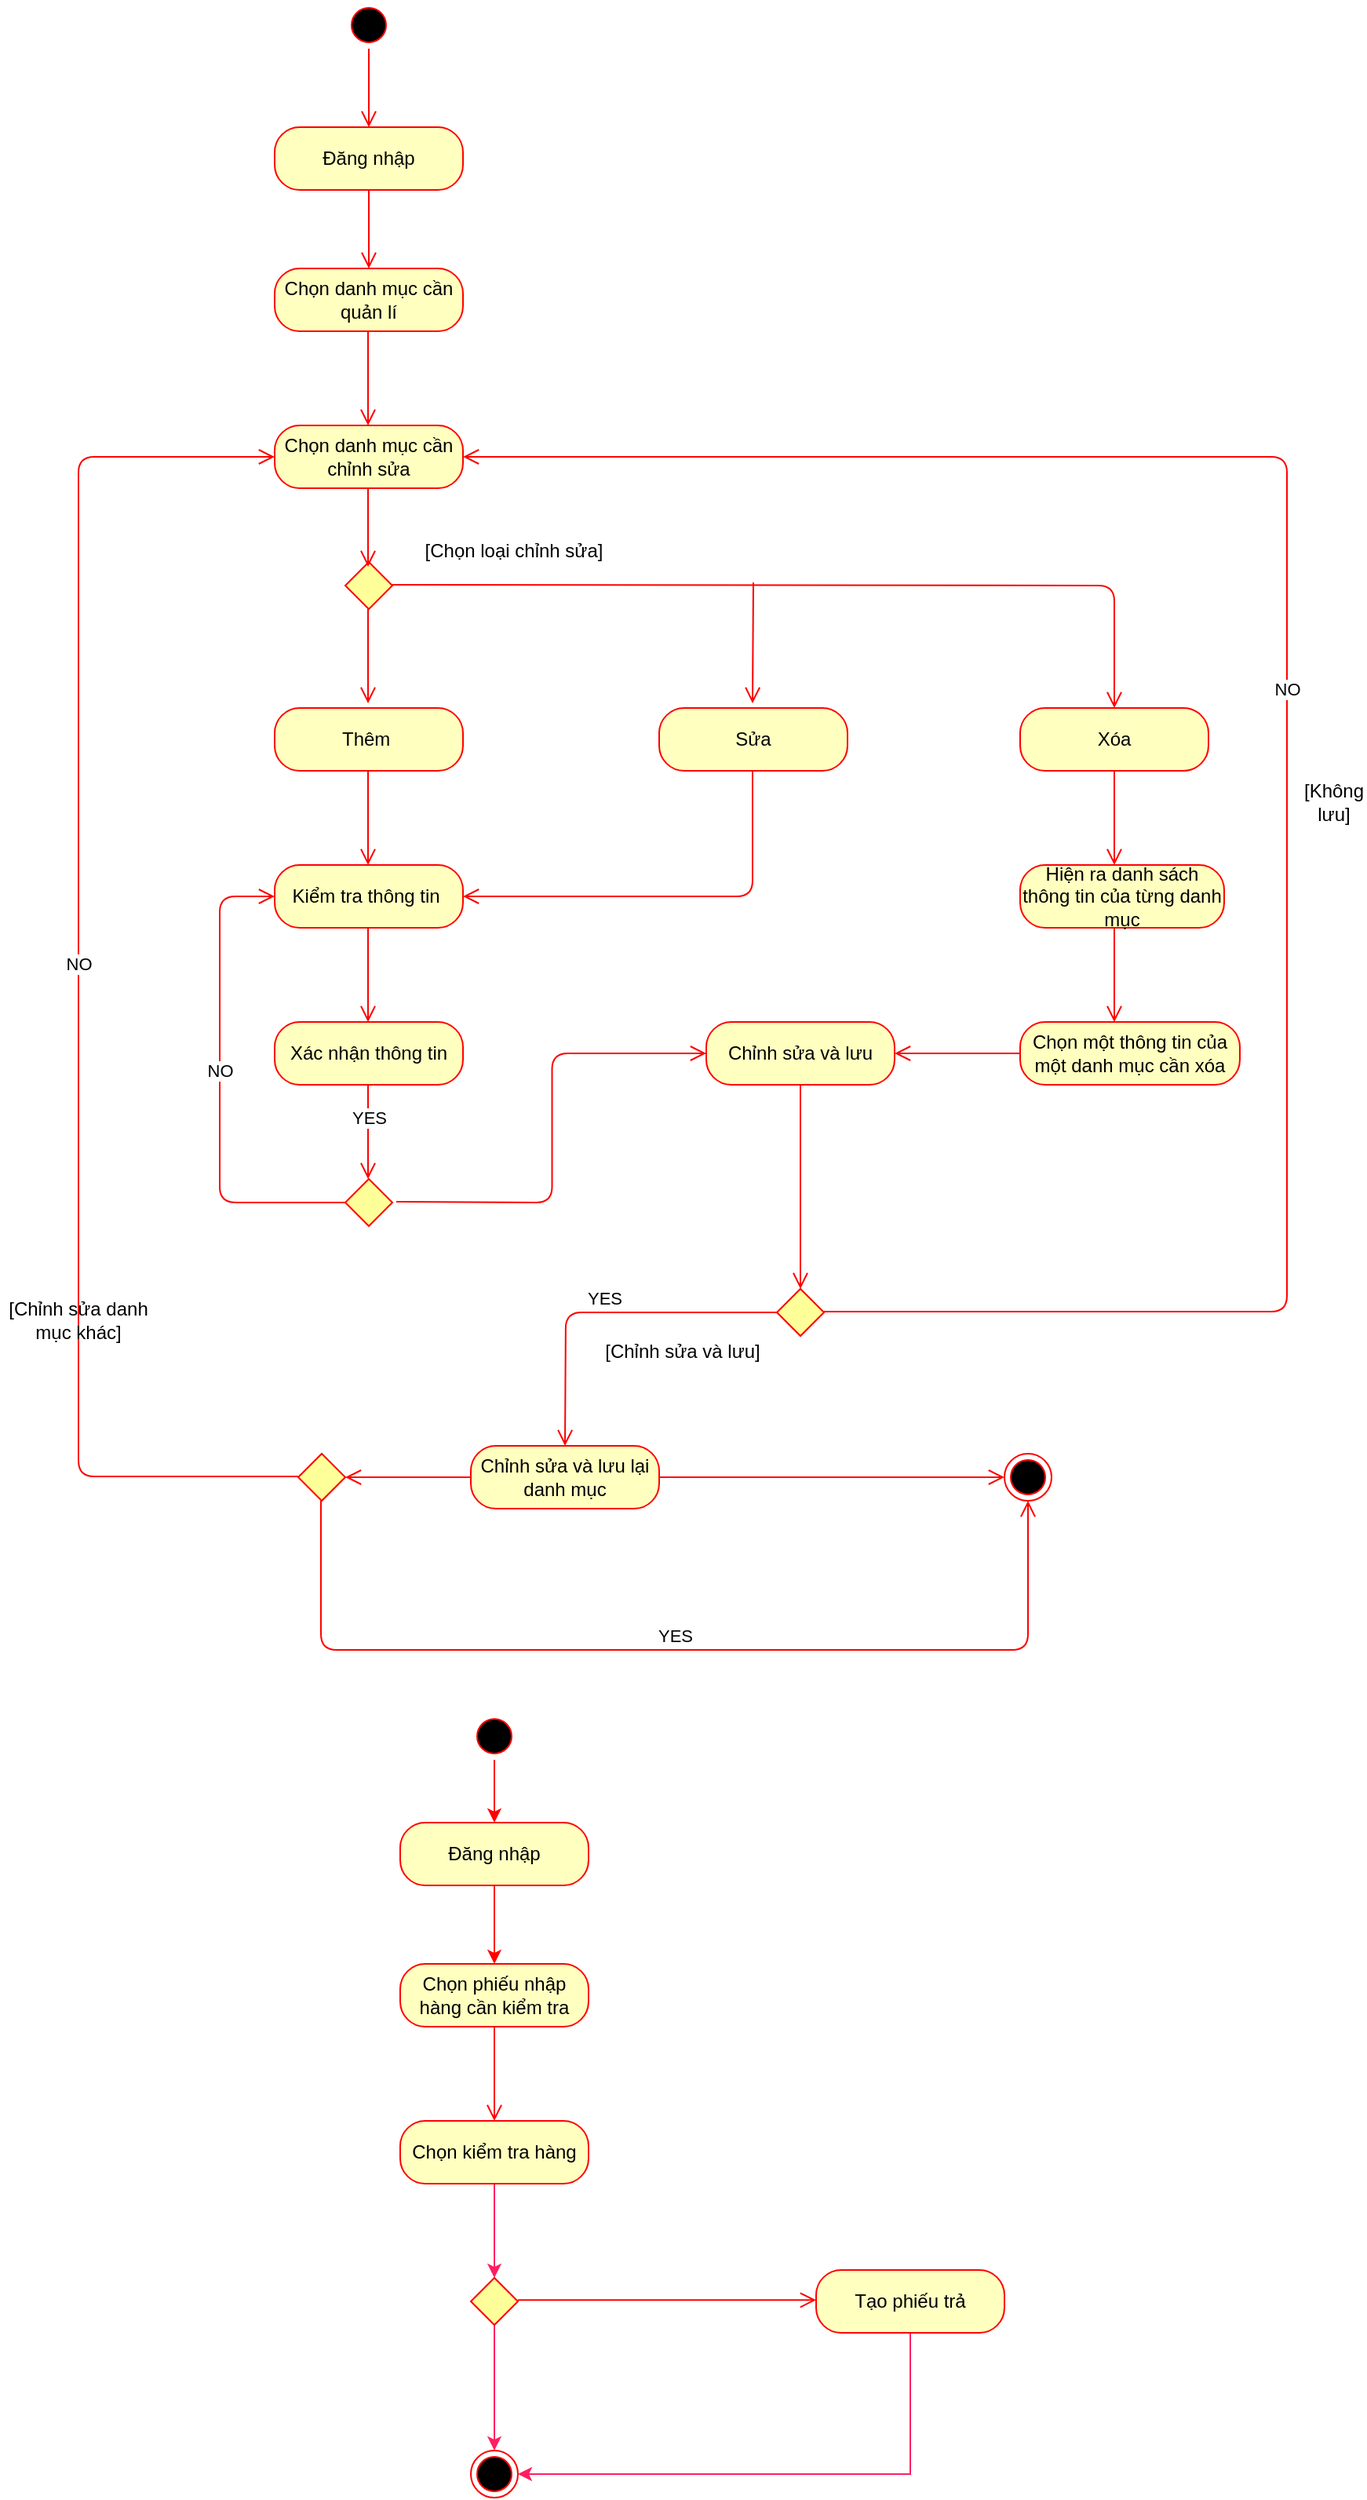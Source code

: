 <mxfile version="13.10.2" type="github">
  <diagram name="Page-1" id="e7e014a7-5840-1c2e-5031-d8a46d1fe8dd">
    <mxGraphModel dx="1037" dy="1389" grid="1" gridSize="10" guides="1" tooltips="1" connect="1" arrows="1" fold="1" page="1" pageScale="1" pageWidth="1169" pageHeight="826" background="#ffffff" math="0" shadow="0">
      <root>
        <mxCell id="0" />
        <mxCell id="1" parent="0" />
        <mxCell id="-c-wwAFa2-BwszWhMHXV-42" value="" style="ellipse;html=1;shape=startState;fillColor=#000000;strokeColor=#ff0000;" parent="1" vertex="1">
          <mxGeometry x="500" y="-800" width="30" height="30" as="geometry" />
        </mxCell>
        <mxCell id="-c-wwAFa2-BwszWhMHXV-43" value="" style="edgeStyle=orthogonalEdgeStyle;html=1;verticalAlign=bottom;endArrow=open;endSize=8;strokeColor=#ff0000;" parent="1" source="-c-wwAFa2-BwszWhMHXV-42" edge="1">
          <mxGeometry relative="1" as="geometry">
            <mxPoint x="515" y="-720" as="targetPoint" />
          </mxGeometry>
        </mxCell>
        <mxCell id="-c-wwAFa2-BwszWhMHXV-44" value="Đăng nhập" style="rounded=1;whiteSpace=wrap;html=1;arcSize=40;fontColor=#000000;fillColor=#ffffc0;strokeColor=#ff0000;" parent="1" vertex="1">
          <mxGeometry x="455" y="-720" width="120" height="40" as="geometry" />
        </mxCell>
        <mxCell id="-c-wwAFa2-BwszWhMHXV-45" value="" style="edgeStyle=orthogonalEdgeStyle;html=1;verticalAlign=bottom;endArrow=open;endSize=8;strokeColor=#ff0000;" parent="1" source="-c-wwAFa2-BwszWhMHXV-44" edge="1">
          <mxGeometry relative="1" as="geometry">
            <mxPoint x="515" y="-630" as="targetPoint" />
          </mxGeometry>
        </mxCell>
        <mxCell id="-c-wwAFa2-BwszWhMHXV-46" value="Chọn danh mục cần quản lí" style="rounded=1;whiteSpace=wrap;html=1;arcSize=40;fontColor=#000000;fillColor=#ffffc0;strokeColor=#ff0000;" parent="1" vertex="1">
          <mxGeometry x="455" y="-630" width="120" height="40" as="geometry" />
        </mxCell>
        <mxCell id="-c-wwAFa2-BwszWhMHXV-47" value="" style="edgeStyle=orthogonalEdgeStyle;html=1;verticalAlign=bottom;endArrow=open;endSize=8;strokeColor=#ff0000;" parent="1" edge="1">
          <mxGeometry relative="1" as="geometry">
            <mxPoint x="514.5" y="-530" as="targetPoint" />
            <mxPoint x="514.5" y="-590" as="sourcePoint" />
          </mxGeometry>
        </mxCell>
        <mxCell id="-c-wwAFa2-BwszWhMHXV-48" value="" style="rhombus;fillColor=#FFFF99;strokeColor=#FF0000;" parent="1" vertex="1">
          <mxGeometry x="500" y="-443" width="30" height="30" as="geometry" />
        </mxCell>
        <mxCell id="-c-wwAFa2-BwszWhMHXV-49" value="" style="html=1;verticalAlign=bottom;endArrow=open;endSize=8;strokeColor=#ff0000;edgeStyle=orthogonalEdgeStyle;entryX=0.5;entryY=0;entryDx=0;entryDy=0;" parent="1" target="-c-wwAFa2-BwszWhMHXV-59" edge="1">
          <mxGeometry relative="1" as="geometry">
            <mxPoint x="1000" y="-428" as="targetPoint" />
            <mxPoint x="530" y="-428.5" as="sourcePoint" />
          </mxGeometry>
        </mxCell>
        <mxCell id="-c-wwAFa2-BwszWhMHXV-50" value="" style="edgeStyle=orthogonalEdgeStyle;html=1;verticalAlign=bottom;endArrow=open;endSize=8;strokeColor=#ff0000;" parent="1" edge="1">
          <mxGeometry relative="1" as="geometry">
            <mxPoint x="514.5" y="-353" as="targetPoint" />
            <mxPoint x="514.5" y="-413" as="sourcePoint" />
          </mxGeometry>
        </mxCell>
        <mxCell id="-c-wwAFa2-BwszWhMHXV-51" value="" style="edgeStyle=orthogonalEdgeStyle;html=1;verticalAlign=bottom;endArrow=open;endSize=8;strokeColor=#ff0000;" parent="1" edge="1">
          <mxGeometry relative="1" as="geometry">
            <mxPoint x="514.5" y="-440" as="targetPoint" />
            <mxPoint x="514.5" y="-500" as="sourcePoint" />
          </mxGeometry>
        </mxCell>
        <mxCell id="-c-wwAFa2-BwszWhMHXV-52" value="Thêm&amp;nbsp;" style="rounded=1;whiteSpace=wrap;html=1;arcSize=40;fontColor=#000000;fillColor=#ffffc0;strokeColor=#ff0000;" parent="1" vertex="1">
          <mxGeometry x="455" y="-350" width="120" height="40" as="geometry" />
        </mxCell>
        <mxCell id="-c-wwAFa2-BwszWhMHXV-53" value="Chọn danh mục cần chỉnh sửa" style="rounded=1;whiteSpace=wrap;html=1;arcSize=40;fontColor=#000000;fillColor=#ffffc0;strokeColor=#ff0000;" parent="1" vertex="1">
          <mxGeometry x="455" y="-530" width="120" height="40" as="geometry" />
        </mxCell>
        <mxCell id="-c-wwAFa2-BwszWhMHXV-57" value="[Chọn loại chỉnh sửa]" style="text;html=1;strokeColor=none;fillColor=none;align=center;verticalAlign=middle;whiteSpace=wrap;rounded=0;" parent="1" vertex="1">
          <mxGeometry x="545" y="-460" width="125" height="20" as="geometry" />
        </mxCell>
        <mxCell id="-c-wwAFa2-BwszWhMHXV-58" value="Sửa" style="rounded=1;whiteSpace=wrap;html=1;arcSize=40;fontColor=#000000;fillColor=#ffffc0;strokeColor=#ff0000;" parent="1" vertex="1">
          <mxGeometry x="700" y="-350" width="120" height="40" as="geometry" />
        </mxCell>
        <mxCell id="-c-wwAFa2-BwszWhMHXV-59" value="Xóa" style="rounded=1;whiteSpace=wrap;html=1;arcSize=40;fontColor=#000000;fillColor=#ffffc0;strokeColor=#ff0000;" parent="1" vertex="1">
          <mxGeometry x="930" y="-350" width="120" height="40" as="geometry" />
        </mxCell>
        <mxCell id="-c-wwAFa2-BwszWhMHXV-61" value="" style="html=1;verticalAlign=bottom;endArrow=open;endSize=8;strokeColor=#ff0000;" parent="1" edge="1">
          <mxGeometry relative="1" as="geometry">
            <mxPoint x="759.5" y="-353" as="targetPoint" />
            <mxPoint x="760" y="-430" as="sourcePoint" />
          </mxGeometry>
        </mxCell>
        <mxCell id="-c-wwAFa2-BwszWhMHXV-62" value="Kiểm tra thông tin&amp;nbsp;" style="rounded=1;whiteSpace=wrap;html=1;arcSize=40;fontColor=#000000;fillColor=#ffffc0;strokeColor=#ff0000;" parent="1" vertex="1">
          <mxGeometry x="455" y="-250" width="120" height="40" as="geometry" />
        </mxCell>
        <mxCell id="-c-wwAFa2-BwszWhMHXV-63" value="" style="edgeStyle=orthogonalEdgeStyle;html=1;verticalAlign=bottom;endArrow=open;endSize=8;strokeColor=#ff0000;" parent="1" edge="1">
          <mxGeometry relative="1" as="geometry">
            <mxPoint x="514.5" y="-250" as="targetPoint" />
            <mxPoint x="514.5" y="-310" as="sourcePoint" />
          </mxGeometry>
        </mxCell>
        <mxCell id="-c-wwAFa2-BwszWhMHXV-65" value="" style="edgeStyle=orthogonalEdgeStyle;html=1;verticalAlign=bottom;endArrow=open;endSize=8;strokeColor=#ff0000;entryX=1;entryY=0.5;entryDx=0;entryDy=0;" parent="1" target="-c-wwAFa2-BwszWhMHXV-62" edge="1">
          <mxGeometry relative="1" as="geometry">
            <mxPoint x="759.5" y="-250" as="targetPoint" />
            <mxPoint x="759.5" y="-310" as="sourcePoint" />
            <Array as="points">
              <mxPoint x="760" y="-230" />
            </Array>
          </mxGeometry>
        </mxCell>
        <mxCell id="-c-wwAFa2-BwszWhMHXV-66" value="Xác nhận thông tin" style="rounded=1;whiteSpace=wrap;html=1;arcSize=40;fontColor=#000000;fillColor=#ffffc0;strokeColor=#ff0000;" parent="1" vertex="1">
          <mxGeometry x="455" y="-150" width="120" height="40" as="geometry" />
        </mxCell>
        <mxCell id="-c-wwAFa2-BwszWhMHXV-67" value="" style="edgeStyle=orthogonalEdgeStyle;html=1;verticalAlign=bottom;endArrow=open;endSize=8;strokeColor=#ff0000;" parent="1" edge="1">
          <mxGeometry relative="1" as="geometry">
            <mxPoint x="514.5" y="-150" as="targetPoint" />
            <mxPoint x="514.5" y="-210" as="sourcePoint" />
          </mxGeometry>
        </mxCell>
        <mxCell id="-c-wwAFa2-BwszWhMHXV-68" value="YES" style="edgeStyle=orthogonalEdgeStyle;html=1;verticalAlign=bottom;endArrow=open;endSize=8;strokeColor=#ff0000;" parent="1" edge="1">
          <mxGeometry relative="1" as="geometry">
            <mxPoint x="514.5" y="-50" as="targetPoint" />
            <mxPoint x="514.5" y="-110" as="sourcePoint" />
          </mxGeometry>
        </mxCell>
        <mxCell id="-c-wwAFa2-BwszWhMHXV-70" value="" style="rhombus;fillColor=#FFFF99;strokeColor=#FF0000;" parent="1" vertex="1">
          <mxGeometry x="500" y="-50" width="30" height="30" as="geometry" />
        </mxCell>
        <mxCell id="-c-wwAFa2-BwszWhMHXV-71" value="NO" style="edgeStyle=orthogonalEdgeStyle;html=1;verticalAlign=bottom;endArrow=open;endSize=8;strokeColor=#ff0000;exitX=0;exitY=0.5;exitDx=0;exitDy=0;" parent="1" source="-c-wwAFa2-BwszWhMHXV-70" edge="1">
          <mxGeometry relative="1" as="geometry">
            <mxPoint x="455" y="-230" as="targetPoint" />
            <mxPoint x="500" y="-30" as="sourcePoint" />
            <Array as="points">
              <mxPoint x="420" y="-35" />
              <mxPoint x="420" y="-230" />
              <mxPoint x="455" y="-230" />
            </Array>
          </mxGeometry>
        </mxCell>
        <mxCell id="-c-wwAFa2-BwszWhMHXV-74" value="" style="edgeStyle=orthogonalEdgeStyle;html=1;verticalAlign=bottom;endArrow=open;endSize=8;strokeColor=#ff0000;entryX=0;entryY=0.5;entryDx=0;entryDy=0;" parent="1" target="-c-wwAFa2-BwszWhMHXV-77" edge="1">
          <mxGeometry relative="1" as="geometry">
            <mxPoint x="682.5" y="-35.5" as="targetPoint" />
            <mxPoint x="532.5" y="-35.5" as="sourcePoint" />
          </mxGeometry>
        </mxCell>
        <mxCell id="-c-wwAFa2-BwszWhMHXV-75" value="Hiện ra danh sách thông tin của từng danh mục" style="rounded=1;whiteSpace=wrap;html=1;arcSize=40;fontColor=#000000;fillColor=#ffffc0;strokeColor=#ff0000;" parent="1" vertex="1">
          <mxGeometry x="930" y="-250" width="130" height="40" as="geometry" />
        </mxCell>
        <mxCell id="-c-wwAFa2-BwszWhMHXV-76" value="Chọn một thông tin của một danh mục cần xóa" style="rounded=1;whiteSpace=wrap;html=1;arcSize=40;fontColor=#000000;fillColor=#ffffc0;strokeColor=#ff0000;" parent="1" vertex="1">
          <mxGeometry x="930" y="-150" width="140" height="40" as="geometry" />
        </mxCell>
        <mxCell id="-c-wwAFa2-BwszWhMHXV-77" value="Chỉnh sửa và lưu" style="rounded=1;whiteSpace=wrap;html=1;arcSize=40;fontColor=#000000;fillColor=#ffffc0;strokeColor=#ff0000;" parent="1" vertex="1">
          <mxGeometry x="730" y="-150" width="120" height="40" as="geometry" />
        </mxCell>
        <mxCell id="-c-wwAFa2-BwszWhMHXV-78" value="" style="html=1;verticalAlign=bottom;endArrow=open;endSize=8;strokeColor=#ff0000;" parent="1" edge="1">
          <mxGeometry relative="1" as="geometry">
            <mxPoint x="990" y="-250" as="targetPoint" />
            <mxPoint x="990" y="-310" as="sourcePoint" />
          </mxGeometry>
        </mxCell>
        <mxCell id="-c-wwAFa2-BwszWhMHXV-79" value="" style="html=1;verticalAlign=bottom;endArrow=open;endSize=8;strokeColor=#ff0000;" parent="1" edge="1">
          <mxGeometry relative="1" as="geometry">
            <mxPoint x="990" y="-150" as="targetPoint" />
            <mxPoint x="990" y="-210" as="sourcePoint" />
          </mxGeometry>
        </mxCell>
        <mxCell id="-c-wwAFa2-BwszWhMHXV-80" value="" style="html=1;verticalAlign=bottom;endArrow=open;endSize=8;strokeColor=#ff0000;exitX=0;exitY=0.5;exitDx=0;exitDy=0;entryX=1;entryY=0.5;entryDx=0;entryDy=0;" parent="1" source="-c-wwAFa2-BwszWhMHXV-76" target="-c-wwAFa2-BwszWhMHXV-77" edge="1">
          <mxGeometry relative="1" as="geometry">
            <mxPoint x="870" y="-103" as="targetPoint" />
            <mxPoint x="870.5" y="-180" as="sourcePoint" />
          </mxGeometry>
        </mxCell>
        <mxCell id="-c-wwAFa2-BwszWhMHXV-81" value="" style="html=1;verticalAlign=bottom;endArrow=open;endSize=8;strokeColor=#ff0000;" parent="1" edge="1">
          <mxGeometry relative="1" as="geometry">
            <mxPoint x="790" y="20" as="targetPoint" />
            <mxPoint x="790" y="-110" as="sourcePoint" />
          </mxGeometry>
        </mxCell>
        <mxCell id="-c-wwAFa2-BwszWhMHXV-82" value="" style="rhombus;fillColor=#FFFF99;strokeColor=#FF0000;" parent="1" vertex="1">
          <mxGeometry x="775" y="20" width="30" height="30" as="geometry" />
        </mxCell>
        <mxCell id="-c-wwAFa2-BwszWhMHXV-83" value="NO" style="html=1;verticalAlign=bottom;endArrow=open;endSize=8;strokeColor=#ff0000;edgeStyle=orthogonalEdgeStyle;entryX=1;entryY=0.5;entryDx=0;entryDy=0;" parent="1" target="-c-wwAFa2-BwszWhMHXV-53" edge="1">
          <mxGeometry relative="1" as="geometry">
            <mxPoint x="969.5" y="34.5" as="targetPoint" />
            <mxPoint x="805" y="34.5" as="sourcePoint" />
            <Array as="points">
              <mxPoint x="1100" y="35" />
              <mxPoint x="1100" y="-510" />
            </Array>
          </mxGeometry>
        </mxCell>
        <mxCell id="-c-wwAFa2-BwszWhMHXV-84" value="[Không lưu]" style="text;html=1;strokeColor=none;fillColor=none;align=center;verticalAlign=middle;whiteSpace=wrap;rounded=0;" parent="1" vertex="1">
          <mxGeometry x="1110" y="-300" width="40" height="20" as="geometry" />
        </mxCell>
        <mxCell id="-c-wwAFa2-BwszWhMHXV-85" value="YES" style="html=1;verticalAlign=bottom;endArrow=open;endSize=8;strokeColor=#ff0000;edgeStyle=orthogonalEdgeStyle;exitX=0;exitY=0.5;exitDx=0;exitDy=0;" parent="1" source="-c-wwAFa2-BwszWhMHXV-82" edge="1">
          <mxGeometry relative="1" as="geometry">
            <mxPoint x="640" y="120" as="targetPoint" />
            <mxPoint x="790" y="50" as="sourcePoint" />
          </mxGeometry>
        </mxCell>
        <mxCell id="-c-wwAFa2-BwszWhMHXV-86" value="Chỉnh sửa và lưu lại danh mục" style="rounded=1;whiteSpace=wrap;html=1;arcSize=40;fontColor=#000000;fillColor=#ffffc0;strokeColor=#ff0000;" parent="1" vertex="1">
          <mxGeometry x="580" y="120" width="120" height="40" as="geometry" />
        </mxCell>
        <mxCell id="-c-wwAFa2-BwszWhMHXV-87" value="[Chỉnh sửa và lưu]" style="text;html=1;strokeColor=none;fillColor=none;align=center;verticalAlign=middle;whiteSpace=wrap;rounded=0;" parent="1" vertex="1">
          <mxGeometry x="655" y="50" width="120" height="20" as="geometry" />
        </mxCell>
        <mxCell id="-c-wwAFa2-BwszWhMHXV-88" value="" style="html=1;verticalAlign=bottom;endArrow=open;endSize=8;strokeColor=#ff0000;exitX=0;exitY=0.5;exitDx=0;exitDy=0;entryX=1;entryY=0.5;entryDx=0;entryDy=0;" parent="1" edge="1">
          <mxGeometry relative="1" as="geometry">
            <mxPoint x="500" y="140" as="targetPoint" />
            <mxPoint x="580" y="140" as="sourcePoint" />
          </mxGeometry>
        </mxCell>
        <mxCell id="-c-wwAFa2-BwszWhMHXV-89" value="" style="rhombus;fillColor=#FFFF99;strokeColor=#FF0000;" parent="1" vertex="1">
          <mxGeometry x="470" y="125" width="30" height="30" as="geometry" />
        </mxCell>
        <mxCell id="-c-wwAFa2-BwszWhMHXV-90" value="NO" style="html=1;verticalAlign=bottom;endArrow=open;endSize=8;strokeColor=#ff0000;exitX=0;exitY=0.5;exitDx=0;exitDy=0;entryX=0;entryY=0.5;entryDx=0;entryDy=0;edgeStyle=orthogonalEdgeStyle;" parent="1" target="-c-wwAFa2-BwszWhMHXV-53" edge="1">
          <mxGeometry relative="1" as="geometry">
            <mxPoint x="390" y="139.5" as="targetPoint" />
            <mxPoint x="470" y="139.5" as="sourcePoint" />
            <Array as="points">
              <mxPoint x="330" y="140" />
              <mxPoint x="330" y="-510" />
            </Array>
          </mxGeometry>
        </mxCell>
        <mxCell id="-c-wwAFa2-BwszWhMHXV-91" value="[Chỉnh sửa danh mục khác]" style="text;html=1;strokeColor=none;fillColor=none;align=center;verticalAlign=middle;whiteSpace=wrap;rounded=0;" parent="1" vertex="1">
          <mxGeometry x="280" y="30" width="100" height="20" as="geometry" />
        </mxCell>
        <mxCell id="-c-wwAFa2-BwszWhMHXV-93" value="" style="edgeStyle=orthogonalEdgeStyle;html=1;verticalAlign=bottom;endArrow=open;endSize=8;strokeColor=#ff0000;" parent="1" edge="1">
          <mxGeometry relative="1" as="geometry">
            <mxPoint x="920" y="140" as="targetPoint" />
            <mxPoint x="700" y="140" as="sourcePoint" />
          </mxGeometry>
        </mxCell>
        <mxCell id="-c-wwAFa2-BwszWhMHXV-94" value="" style="ellipse;html=1;shape=endState;fillColor=#000000;strokeColor=#ff0000;" parent="1" vertex="1">
          <mxGeometry x="920" y="125" width="30" height="30" as="geometry" />
        </mxCell>
        <mxCell id="-c-wwAFa2-BwszWhMHXV-95" value="YES" style="edgeStyle=orthogonalEdgeStyle;html=1;verticalAlign=bottom;endArrow=open;endSize=8;strokeColor=#ff0000;entryX=0.5;entryY=1;entryDx=0;entryDy=0;" parent="1" target="-c-wwAFa2-BwszWhMHXV-94" edge="1">
          <mxGeometry relative="1" as="geometry">
            <mxPoint x="484.5" y="215" as="targetPoint" />
            <mxPoint x="484.5" y="155" as="sourcePoint" />
            <Array as="points">
              <mxPoint x="485" y="250" />
              <mxPoint x="935" y="250" />
            </Array>
          </mxGeometry>
        </mxCell>
        <mxCell id="0pxNcGVsvzD9zgSRN0-3-3" style="rounded=0;orthogonalLoop=1;jettySize=auto;html=1;exitX=0.5;exitY=1;exitDx=0;exitDy=0;strokeColor=#FF0000;" edge="1" parent="1" source="-c-wwAFa2-BwszWhMHXV-96" target="0pxNcGVsvzD9zgSRN0-3-1">
          <mxGeometry relative="1" as="geometry" />
        </mxCell>
        <mxCell id="-c-wwAFa2-BwszWhMHXV-96" value="" style="ellipse;html=1;shape=startState;fillColor=#000000;strokeColor=#ff0000;" parent="1" vertex="1">
          <mxGeometry x="580" y="290" width="30" height="30" as="geometry" />
        </mxCell>
        <mxCell id="-c-wwAFa2-BwszWhMHXV-98" value="Chọn phiếu nhập hàng cần kiểm tra" style="rounded=1;whiteSpace=wrap;html=1;arcSize=40;fontColor=#000000;fillColor=#ffffc0;strokeColor=#ff0000;" parent="1" vertex="1">
          <mxGeometry x="535" y="450" width="120" height="40" as="geometry" />
        </mxCell>
        <mxCell id="-c-wwAFa2-BwszWhMHXV-99" value="" style="edgeStyle=orthogonalEdgeStyle;html=1;verticalAlign=bottom;endArrow=open;endSize=8;strokeColor=#ff0000;" parent="1" source="-c-wwAFa2-BwszWhMHXV-98" edge="1">
          <mxGeometry relative="1" as="geometry">
            <mxPoint x="595" y="550" as="targetPoint" />
          </mxGeometry>
        </mxCell>
        <mxCell id="-c-wwAFa2-BwszWhMHXV-102" value="" style="edgeStyle=orthogonalEdgeStyle;html=1;verticalAlign=bottom;endArrow=open;endSize=8;strokeColor=#ff0000;" parent="1" edge="1">
          <mxGeometry relative="1" as="geometry">
            <mxPoint x="800" y="664.17" as="targetPoint" />
            <mxPoint x="610" y="664.17" as="sourcePoint" />
          </mxGeometry>
        </mxCell>
        <mxCell id="-c-wwAFa2-BwszWhMHXV-110" style="edgeStyle=none;rounded=0;orthogonalLoop=1;jettySize=auto;html=1;exitX=0.5;exitY=1;exitDx=0;exitDy=0;entryX=0.5;entryY=0;entryDx=0;entryDy=0;strokeColor=#FF1F62;" parent="1" source="-c-wwAFa2-BwszWhMHXV-104" target="-c-wwAFa2-BwszWhMHXV-109" edge="1">
          <mxGeometry relative="1" as="geometry" />
        </mxCell>
        <mxCell id="-c-wwAFa2-BwszWhMHXV-104" value="Chọn kiểm tra hàng" style="rounded=1;whiteSpace=wrap;html=1;arcSize=40;fontColor=#000000;fillColor=#ffffc0;strokeColor=#ff0000;" parent="1" vertex="1">
          <mxGeometry x="535" y="550" width="120" height="40" as="geometry" />
        </mxCell>
        <mxCell id="-c-wwAFa2-BwszWhMHXV-111" style="edgeStyle=none;rounded=0;orthogonalLoop=1;jettySize=auto;html=1;strokeColor=#FF1F62;" parent="1" source="-c-wwAFa2-BwszWhMHXV-109" edge="1">
          <mxGeometry relative="1" as="geometry">
            <mxPoint x="595" y="760" as="targetPoint" />
          </mxGeometry>
        </mxCell>
        <mxCell id="-c-wwAFa2-BwszWhMHXV-109" value="" style="rhombus;fillColor=#FFFF99;strokeColor=#FF0000;" parent="1" vertex="1">
          <mxGeometry x="580" y="650" width="30" height="30" as="geometry" />
        </mxCell>
        <mxCell id="-c-wwAFa2-BwszWhMHXV-113" style="edgeStyle=orthogonalEdgeStyle;rounded=0;orthogonalLoop=1;jettySize=auto;html=1;strokeColor=#FF1F62;entryX=1;entryY=0.5;entryDx=0;entryDy=0;" parent="1" source="-c-wwAFa2-BwszWhMHXV-112" target="-c-wwAFa2-BwszWhMHXV-114" edge="1">
          <mxGeometry relative="1" as="geometry">
            <mxPoint x="860" y="770" as="targetPoint" />
            <Array as="points">
              <mxPoint x="860" y="775" />
            </Array>
          </mxGeometry>
        </mxCell>
        <mxCell id="-c-wwAFa2-BwszWhMHXV-112" value="Tạo phiếu trả" style="rounded=1;whiteSpace=wrap;html=1;arcSize=40;fontColor=#000000;fillColor=#ffffc0;strokeColor=#ff0000;" parent="1" vertex="1">
          <mxGeometry x="800" y="645" width="120" height="40" as="geometry" />
        </mxCell>
        <mxCell id="-c-wwAFa2-BwszWhMHXV-114" value="" style="ellipse;html=1;shape=endState;fillColor=#000000;strokeColor=#ff0000;" parent="1" vertex="1">
          <mxGeometry x="580" y="760" width="30" height="30" as="geometry" />
        </mxCell>
        <mxCell id="0pxNcGVsvzD9zgSRN0-3-5" style="edgeStyle=none;rounded=0;orthogonalLoop=1;jettySize=auto;html=1;exitX=0.5;exitY=1;exitDx=0;exitDy=0;entryX=0.5;entryY=0;entryDx=0;entryDy=0;strokeColor=#FF0000;" edge="1" parent="1" source="0pxNcGVsvzD9zgSRN0-3-1" target="-c-wwAFa2-BwszWhMHXV-98">
          <mxGeometry relative="1" as="geometry" />
        </mxCell>
        <mxCell id="0pxNcGVsvzD9zgSRN0-3-1" value="Đăng nhập" style="rounded=1;whiteSpace=wrap;html=1;arcSize=40;fontColor=#000000;fillColor=#ffffc0;strokeColor=#ff0000;" vertex="1" parent="1">
          <mxGeometry x="535" y="360" width="120" height="40" as="geometry" />
        </mxCell>
      </root>
    </mxGraphModel>
  </diagram>
</mxfile>
